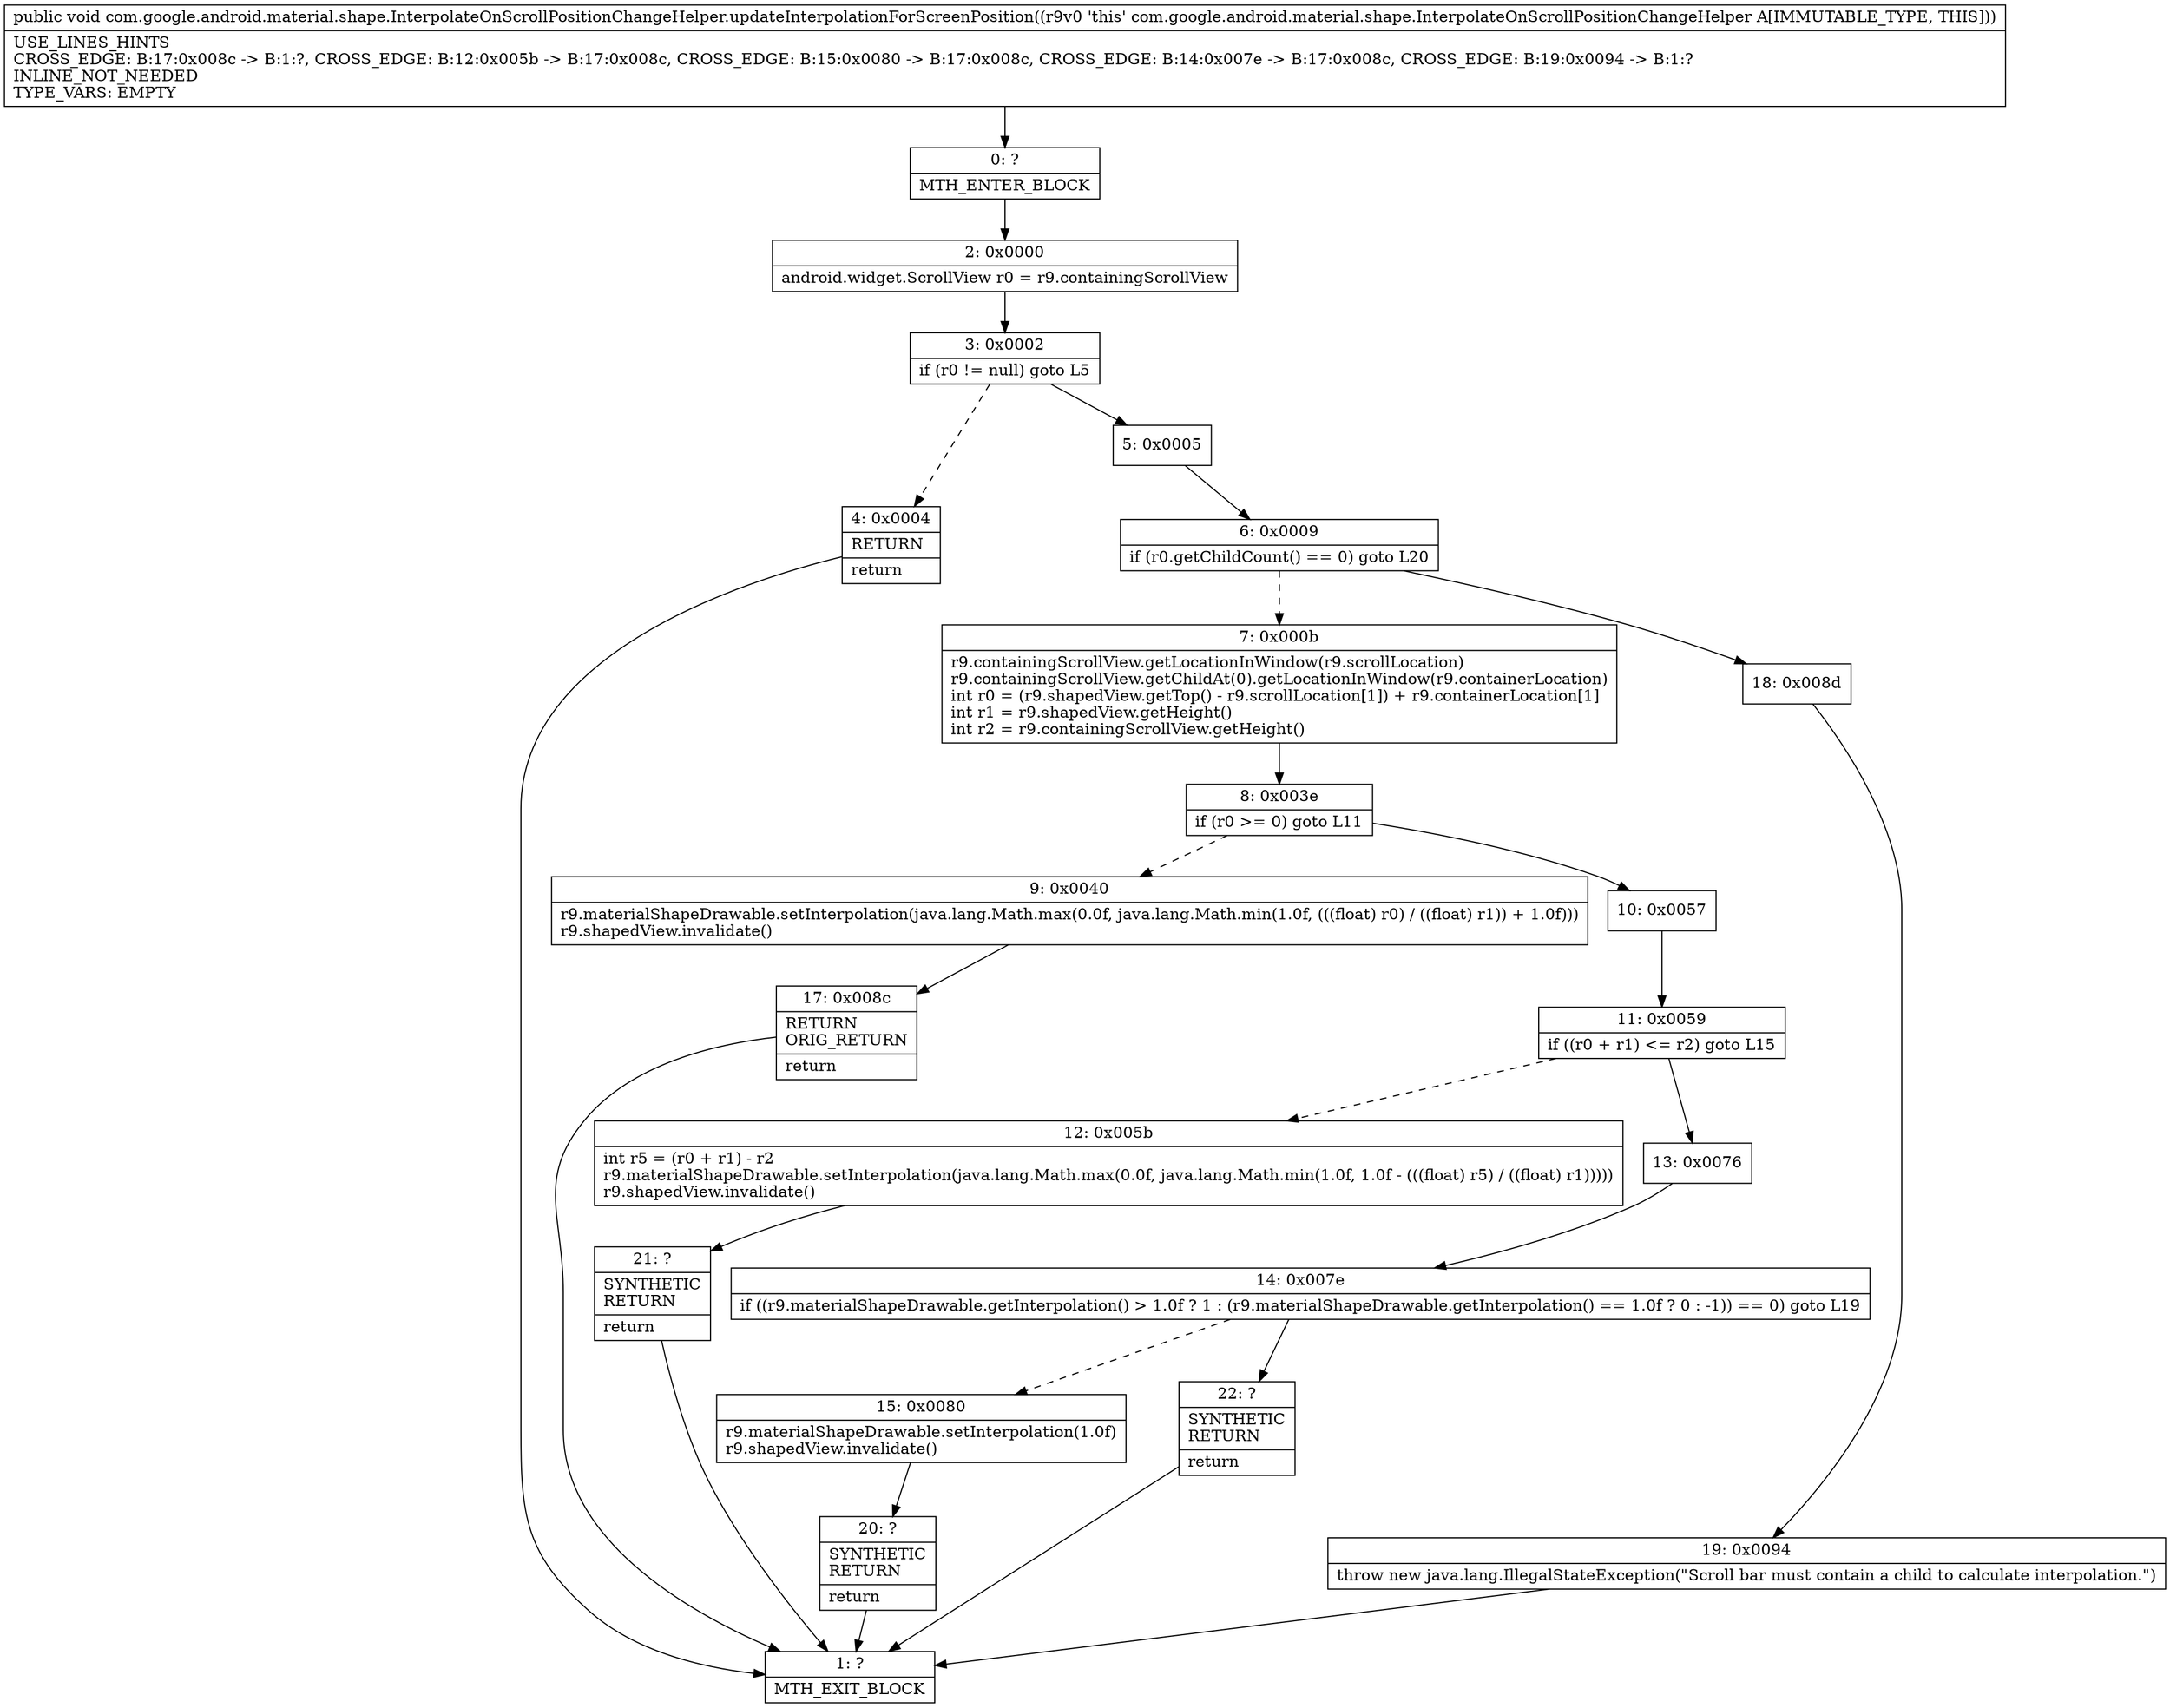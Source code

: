 digraph "CFG forcom.google.android.material.shape.InterpolateOnScrollPositionChangeHelper.updateInterpolationForScreenPosition()V" {
Node_0 [shape=record,label="{0\:\ ?|MTH_ENTER_BLOCK\l}"];
Node_2 [shape=record,label="{2\:\ 0x0000|android.widget.ScrollView r0 = r9.containingScrollView\l}"];
Node_3 [shape=record,label="{3\:\ 0x0002|if (r0 != null) goto L5\l}"];
Node_4 [shape=record,label="{4\:\ 0x0004|RETURN\l|return\l}"];
Node_1 [shape=record,label="{1\:\ ?|MTH_EXIT_BLOCK\l}"];
Node_5 [shape=record,label="{5\:\ 0x0005}"];
Node_6 [shape=record,label="{6\:\ 0x0009|if (r0.getChildCount() == 0) goto L20\l}"];
Node_7 [shape=record,label="{7\:\ 0x000b|r9.containingScrollView.getLocationInWindow(r9.scrollLocation)\lr9.containingScrollView.getChildAt(0).getLocationInWindow(r9.containerLocation)\lint r0 = (r9.shapedView.getTop() \- r9.scrollLocation[1]) + r9.containerLocation[1]\lint r1 = r9.shapedView.getHeight()\lint r2 = r9.containingScrollView.getHeight()\l}"];
Node_8 [shape=record,label="{8\:\ 0x003e|if (r0 \>= 0) goto L11\l}"];
Node_9 [shape=record,label="{9\:\ 0x0040|r9.materialShapeDrawable.setInterpolation(java.lang.Math.max(0.0f, java.lang.Math.min(1.0f, (((float) r0) \/ ((float) r1)) + 1.0f)))\lr9.shapedView.invalidate()\l}"];
Node_17 [shape=record,label="{17\:\ 0x008c|RETURN\lORIG_RETURN\l|return\l}"];
Node_10 [shape=record,label="{10\:\ 0x0057}"];
Node_11 [shape=record,label="{11\:\ 0x0059|if ((r0 + r1) \<= r2) goto L15\l}"];
Node_12 [shape=record,label="{12\:\ 0x005b|int r5 = (r0 + r1) \- r2\lr9.materialShapeDrawable.setInterpolation(java.lang.Math.max(0.0f, java.lang.Math.min(1.0f, 1.0f \- (((float) r5) \/ ((float) r1)))))\lr9.shapedView.invalidate()\l}"];
Node_21 [shape=record,label="{21\:\ ?|SYNTHETIC\lRETURN\l|return\l}"];
Node_13 [shape=record,label="{13\:\ 0x0076}"];
Node_14 [shape=record,label="{14\:\ 0x007e|if ((r9.materialShapeDrawable.getInterpolation() \> 1.0f ? 1 : (r9.materialShapeDrawable.getInterpolation() == 1.0f ? 0 : \-1)) == 0) goto L19\l}"];
Node_15 [shape=record,label="{15\:\ 0x0080|r9.materialShapeDrawable.setInterpolation(1.0f)\lr9.shapedView.invalidate()\l}"];
Node_20 [shape=record,label="{20\:\ ?|SYNTHETIC\lRETURN\l|return\l}"];
Node_22 [shape=record,label="{22\:\ ?|SYNTHETIC\lRETURN\l|return\l}"];
Node_18 [shape=record,label="{18\:\ 0x008d}"];
Node_19 [shape=record,label="{19\:\ 0x0094|throw new java.lang.IllegalStateException(\"Scroll bar must contain a child to calculate interpolation.\")\l}"];
MethodNode[shape=record,label="{public void com.google.android.material.shape.InterpolateOnScrollPositionChangeHelper.updateInterpolationForScreenPosition((r9v0 'this' com.google.android.material.shape.InterpolateOnScrollPositionChangeHelper A[IMMUTABLE_TYPE, THIS]))  | USE_LINES_HINTS\lCROSS_EDGE: B:17:0x008c \-\> B:1:?, CROSS_EDGE: B:12:0x005b \-\> B:17:0x008c, CROSS_EDGE: B:15:0x0080 \-\> B:17:0x008c, CROSS_EDGE: B:14:0x007e \-\> B:17:0x008c, CROSS_EDGE: B:19:0x0094 \-\> B:1:?\lINLINE_NOT_NEEDED\lTYPE_VARS: EMPTY\l}"];
MethodNode -> Node_0;Node_0 -> Node_2;
Node_2 -> Node_3;
Node_3 -> Node_4[style=dashed];
Node_3 -> Node_5;
Node_4 -> Node_1;
Node_5 -> Node_6;
Node_6 -> Node_7[style=dashed];
Node_6 -> Node_18;
Node_7 -> Node_8;
Node_8 -> Node_9[style=dashed];
Node_8 -> Node_10;
Node_9 -> Node_17;
Node_17 -> Node_1;
Node_10 -> Node_11;
Node_11 -> Node_12[style=dashed];
Node_11 -> Node_13;
Node_12 -> Node_21;
Node_21 -> Node_1;
Node_13 -> Node_14;
Node_14 -> Node_15[style=dashed];
Node_14 -> Node_22;
Node_15 -> Node_20;
Node_20 -> Node_1;
Node_22 -> Node_1;
Node_18 -> Node_19;
Node_19 -> Node_1;
}

